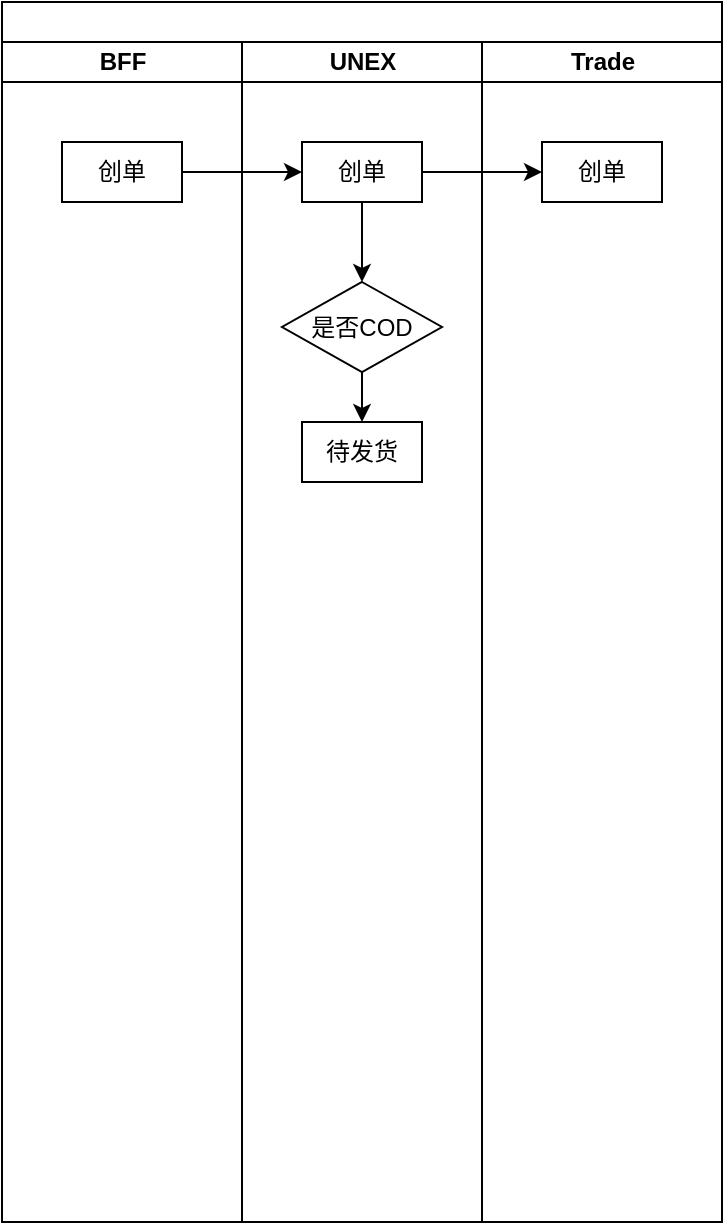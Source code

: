 <mxfile version="20.8.5" type="github">
  <diagram id="SIKZJ5OvWdf6jRGlZ0ak" name="第 1 页">
    <mxGraphModel dx="1003" dy="644" grid="1" gridSize="10" guides="1" tooltips="1" connect="1" arrows="1" fold="1" page="1" pageScale="1" pageWidth="827" pageHeight="1169" math="0" shadow="0">
      <root>
        <mxCell id="0" />
        <mxCell id="1" parent="0" />
        <mxCell id="OFJ5Goqv8C-owGQzhqaM-2" value="" style="swimlane;childLayout=stackLayout;resizeParent=1;resizeParentMax=0;startSize=20;html=1;" vertex="1" parent="1">
          <mxGeometry x="230" y="240" width="360" height="610" as="geometry" />
        </mxCell>
        <mxCell id="OFJ5Goqv8C-owGQzhqaM-3" value="BFF" style="swimlane;startSize=20;html=1;" vertex="1" parent="OFJ5Goqv8C-owGQzhqaM-2">
          <mxGeometry y="20" width="120" height="590" as="geometry" />
        </mxCell>
        <mxCell id="OFJ5Goqv8C-owGQzhqaM-6" value="创单" style="whiteSpace=wrap;html=1;" vertex="1" parent="OFJ5Goqv8C-owGQzhqaM-3">
          <mxGeometry x="30" y="50" width="60" height="30" as="geometry" />
        </mxCell>
        <mxCell id="OFJ5Goqv8C-owGQzhqaM-4" value="UNEX" style="swimlane;startSize=20;html=1;" vertex="1" parent="OFJ5Goqv8C-owGQzhqaM-2">
          <mxGeometry x="120" y="20" width="120" height="590" as="geometry" />
        </mxCell>
        <mxCell id="OFJ5Goqv8C-owGQzhqaM-12" value="" style="edgeStyle=orthogonalEdgeStyle;rounded=0;orthogonalLoop=1;jettySize=auto;html=1;" edge="1" parent="OFJ5Goqv8C-owGQzhqaM-4" source="OFJ5Goqv8C-owGQzhqaM-7" target="OFJ5Goqv8C-owGQzhqaM-11">
          <mxGeometry relative="1" as="geometry" />
        </mxCell>
        <mxCell id="OFJ5Goqv8C-owGQzhqaM-7" value="创单" style="whiteSpace=wrap;html=1;" vertex="1" parent="OFJ5Goqv8C-owGQzhqaM-4">
          <mxGeometry x="30" y="50" width="60" height="30" as="geometry" />
        </mxCell>
        <mxCell id="OFJ5Goqv8C-owGQzhqaM-15" value="" style="edgeStyle=orthogonalEdgeStyle;rounded=0;orthogonalLoop=1;jettySize=auto;html=1;" edge="1" parent="OFJ5Goqv8C-owGQzhqaM-4" source="OFJ5Goqv8C-owGQzhqaM-11" target="OFJ5Goqv8C-owGQzhqaM-14">
          <mxGeometry relative="1" as="geometry" />
        </mxCell>
        <mxCell id="OFJ5Goqv8C-owGQzhqaM-11" value="是否COD" style="rhombus;whiteSpace=wrap;html=1;" vertex="1" parent="OFJ5Goqv8C-owGQzhqaM-4">
          <mxGeometry x="20" y="120" width="80" height="45" as="geometry" />
        </mxCell>
        <mxCell id="OFJ5Goqv8C-owGQzhqaM-14" value="待发货" style="whiteSpace=wrap;html=1;" vertex="1" parent="OFJ5Goqv8C-owGQzhqaM-4">
          <mxGeometry x="30" y="190" width="60" height="30" as="geometry" />
        </mxCell>
        <mxCell id="OFJ5Goqv8C-owGQzhqaM-5" value="Trade" style="swimlane;startSize=20;html=1;" vertex="1" parent="OFJ5Goqv8C-owGQzhqaM-2">
          <mxGeometry x="240" y="20" width="120" height="590" as="geometry" />
        </mxCell>
        <mxCell id="OFJ5Goqv8C-owGQzhqaM-9" value="创单" style="whiteSpace=wrap;html=1;" vertex="1" parent="OFJ5Goqv8C-owGQzhqaM-5">
          <mxGeometry x="30" y="50" width="60" height="30" as="geometry" />
        </mxCell>
        <mxCell id="OFJ5Goqv8C-owGQzhqaM-10" style="edgeStyle=orthogonalEdgeStyle;rounded=0;orthogonalLoop=1;jettySize=auto;html=1;entryX=0;entryY=0.5;entryDx=0;entryDy=0;" edge="1" parent="OFJ5Goqv8C-owGQzhqaM-2" source="OFJ5Goqv8C-owGQzhqaM-7" target="OFJ5Goqv8C-owGQzhqaM-9">
          <mxGeometry relative="1" as="geometry" />
        </mxCell>
        <mxCell id="OFJ5Goqv8C-owGQzhqaM-13" value="" style="edgeStyle=orthogonalEdgeStyle;rounded=0;orthogonalLoop=1;jettySize=auto;html=1;" edge="1" parent="OFJ5Goqv8C-owGQzhqaM-2" source="OFJ5Goqv8C-owGQzhqaM-6" target="OFJ5Goqv8C-owGQzhqaM-7">
          <mxGeometry relative="1" as="geometry" />
        </mxCell>
      </root>
    </mxGraphModel>
  </diagram>
</mxfile>
